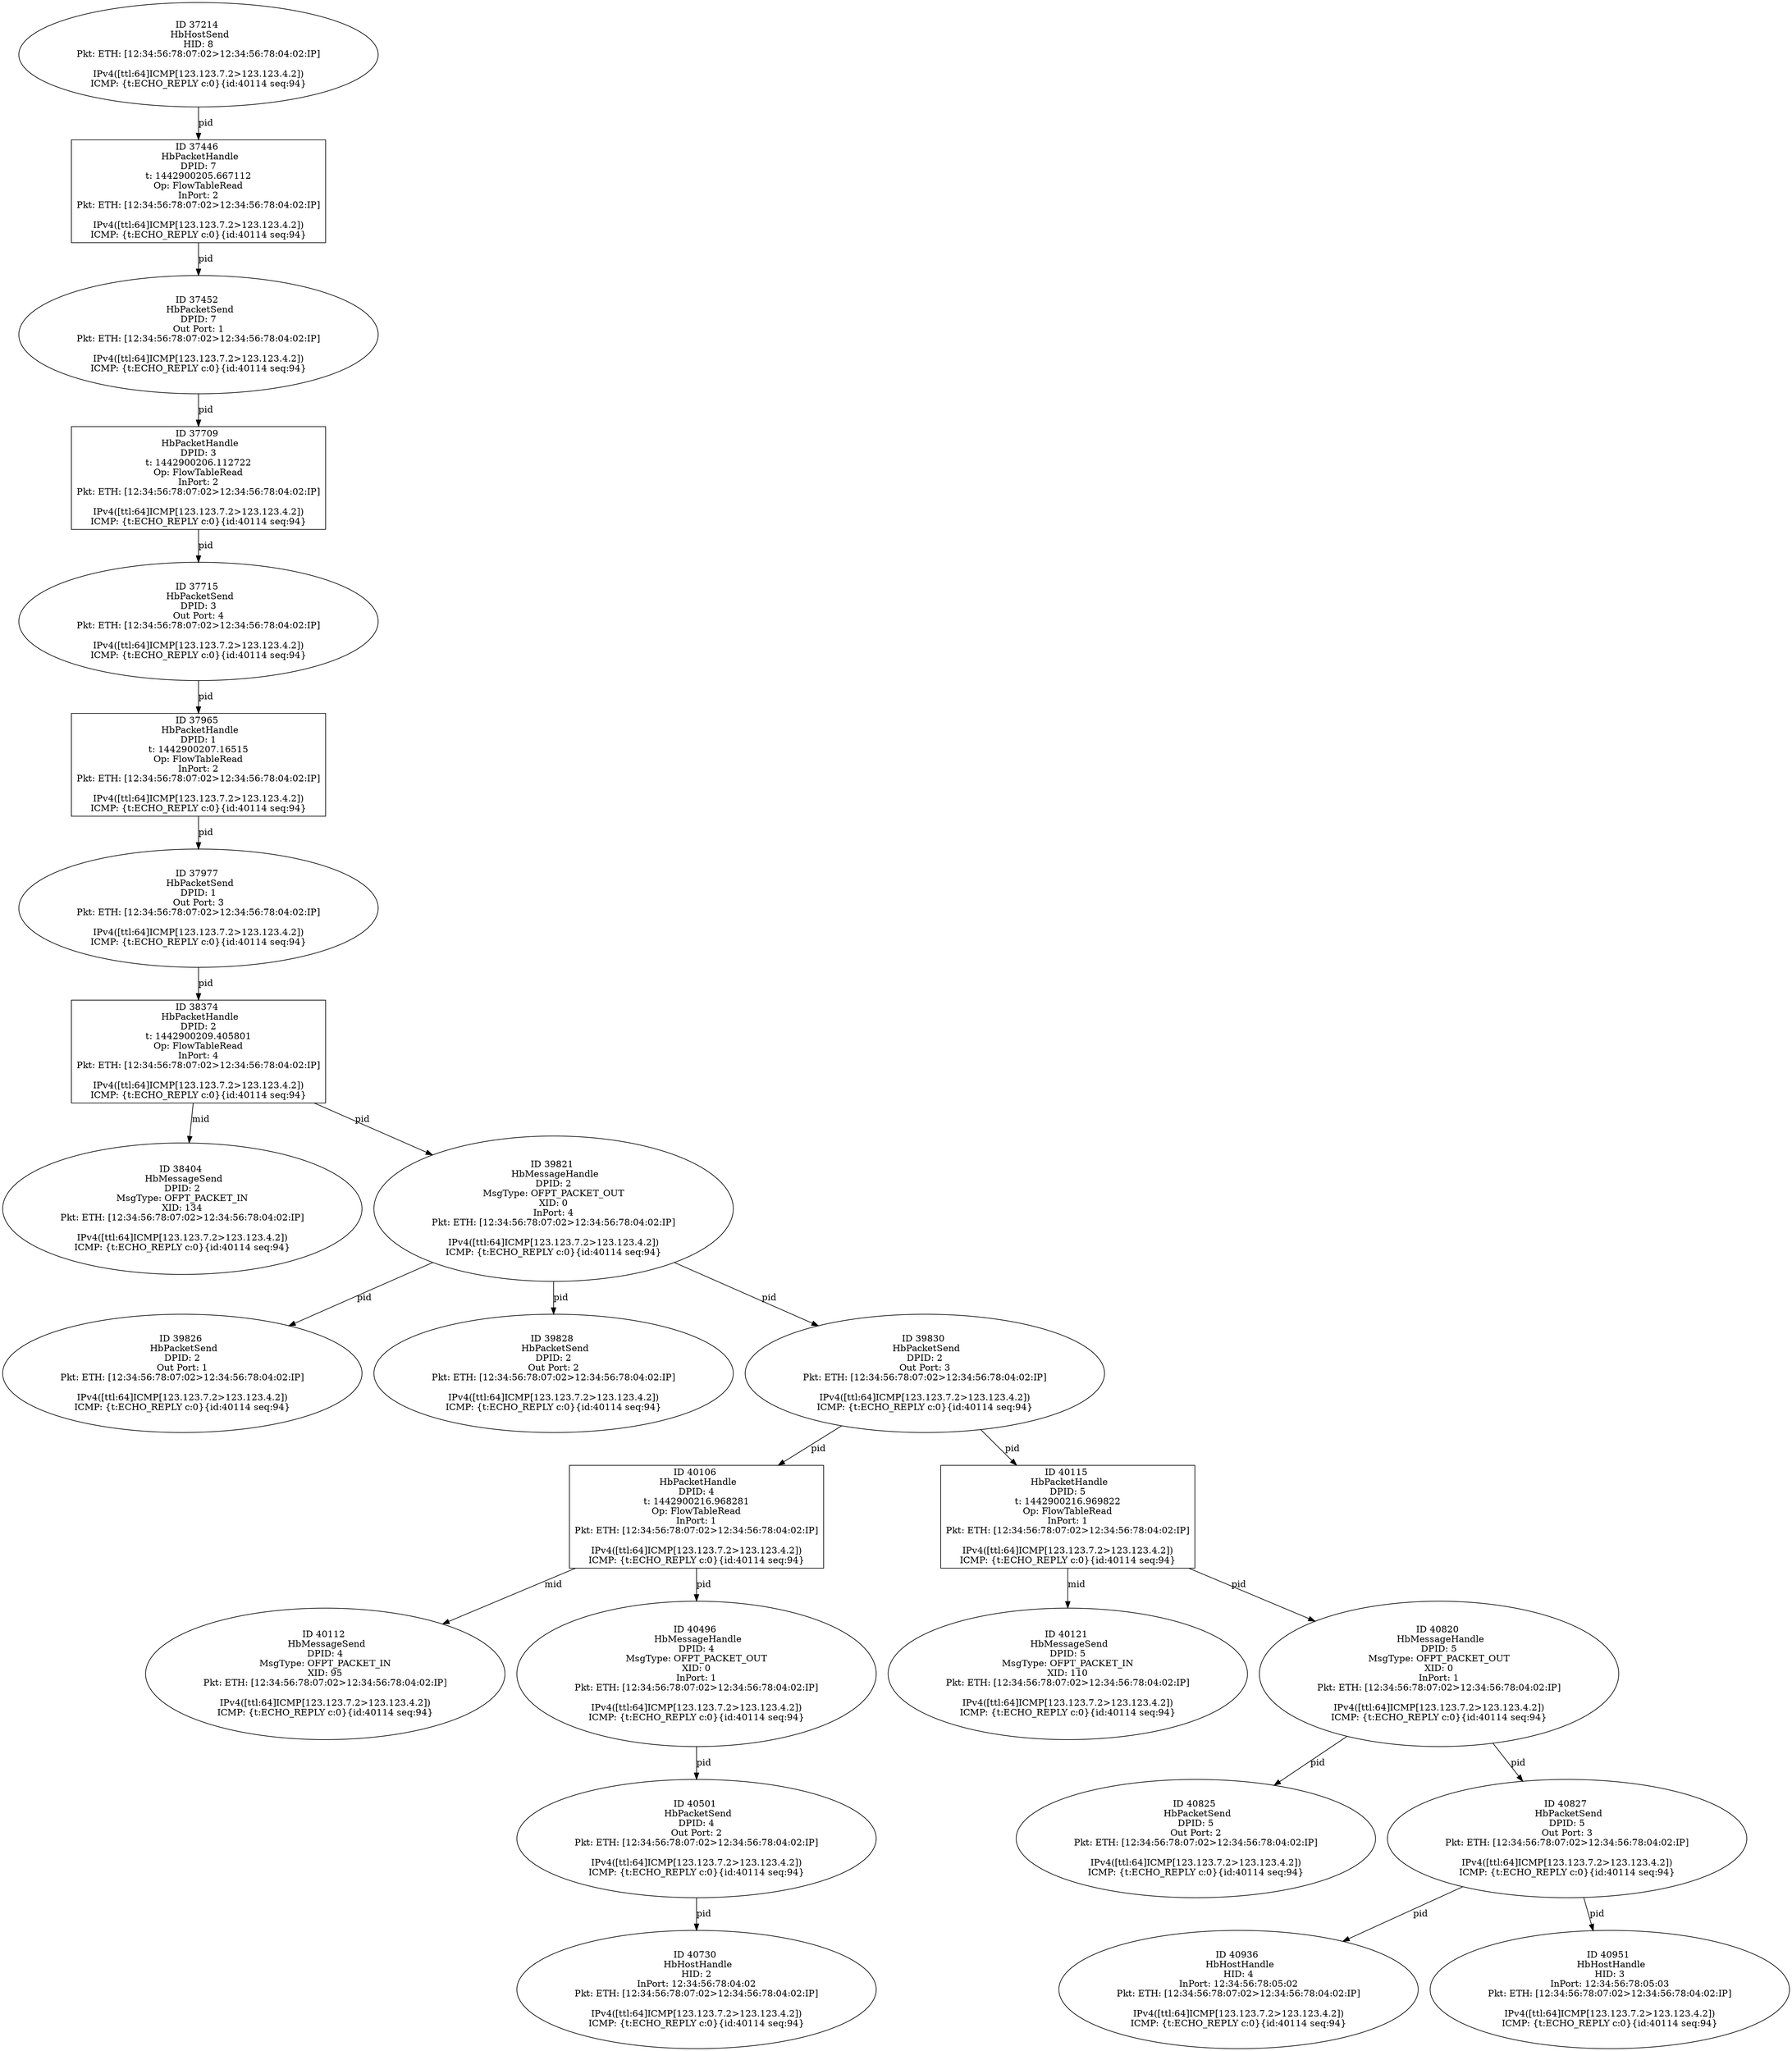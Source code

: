 strict digraph G {
38404 [shape=oval, event=<hb_events.HbMessageSend object at 0x11020bd90>, label="ID 38404 
 HbMessageSend
DPID: 2
MsgType: OFPT_PACKET_IN
XID: 134
Pkt: ETH: [12:34:56:78:07:02>12:34:56:78:04:02:IP]

IPv4([ttl:64]ICMP[123.123.7.2>123.123.4.2])
ICMP: {t:ECHO_REPLY c:0}{id:40114 seq:94}"];
39821 [shape=oval, event=<hb_events.HbMessageHandle object at 0x1107a9cd0>, label="ID 39821 
 HbMessageHandle
DPID: 2
MsgType: OFPT_PACKET_OUT
XID: 0
InPort: 4
Pkt: ETH: [12:34:56:78:07:02>12:34:56:78:04:02:IP]

IPv4([ttl:64]ICMP[123.123.7.2>123.123.4.2])
ICMP: {t:ECHO_REPLY c:0}{id:40114 seq:94}"];
39826 [shape=oval, event=<hb_events.HbPacketSend object at 0x1107b1450>, label="ID 39826 
 HbPacketSend
DPID: 2
Out Port: 1
Pkt: ETH: [12:34:56:78:07:02>12:34:56:78:04:02:IP]

IPv4([ttl:64]ICMP[123.123.7.2>123.123.4.2])
ICMP: {t:ECHO_REPLY c:0}{id:40114 seq:94}"];
39828 [shape=oval, event=<hb_events.HbPacketSend object at 0x1107b1690>, label="ID 39828 
 HbPacketSend
DPID: 2
Out Port: 2
Pkt: ETH: [12:34:56:78:07:02>12:34:56:78:04:02:IP]

IPv4([ttl:64]ICMP[123.123.7.2>123.123.4.2])
ICMP: {t:ECHO_REPLY c:0}{id:40114 seq:94}"];
39830 [shape=oval, event=<hb_events.HbPacketSend object at 0x1107b18d0>, label="ID 39830 
 HbPacketSend
DPID: 2
Out Port: 3
Pkt: ETH: [12:34:56:78:07:02>12:34:56:78:04:02:IP]

IPv4([ttl:64]ICMP[123.123.7.2>123.123.4.2])
ICMP: {t:ECHO_REPLY c:0}{id:40114 seq:94}"];
40730 [shape=oval, event=<hb_events.HbHostHandle object at 0x11093bb90>, label="ID 40730 
 HbHostHandle
HID: 2
InPort: 12:34:56:78:04:02
Pkt: ETH: [12:34:56:78:07:02>12:34:56:78:04:02:IP]

IPv4([ttl:64]ICMP[123.123.7.2>123.123.4.2])
ICMP: {t:ECHO_REPLY c:0}{id:40114 seq:94}"];
40112 [shape=oval, event=<hb_events.HbMessageSend object at 0x110873650>, label="ID 40112 
 HbMessageSend
DPID: 4
MsgType: OFPT_PACKET_IN
XID: 95
Pkt: ETH: [12:34:56:78:07:02>12:34:56:78:04:02:IP]

IPv4([ttl:64]ICMP[123.123.7.2>123.123.4.2])
ICMP: {t:ECHO_REPLY c:0}{id:40114 seq:94}"];
40106 [shape=box, event=<hb_events.HbPacketHandle object at 0x11086ded0>, label="ID 40106 
 HbPacketHandle
DPID: 4
t: 1442900216.968281
Op: FlowTableRead
InPort: 1
Pkt: ETH: [12:34:56:78:07:02>12:34:56:78:04:02:IP]

IPv4([ttl:64]ICMP[123.123.7.2>123.123.4.2])
ICMP: {t:ECHO_REPLY c:0}{id:40114 seq:94}"];
40496 [shape=oval, event=<hb_events.HbMessageHandle object at 0x1108e6b50>, label="ID 40496 
 HbMessageHandle
DPID: 4
MsgType: OFPT_PACKET_OUT
XID: 0
InPort: 1
Pkt: ETH: [12:34:56:78:07:02>12:34:56:78:04:02:IP]

IPv4([ttl:64]ICMP[123.123.7.2>123.123.4.2])
ICMP: {t:ECHO_REPLY c:0}{id:40114 seq:94}"];
40115 [shape=box, event=<hb_events.HbPacketHandle object at 0x110873690>, label="ID 40115 
 HbPacketHandle
DPID: 5
t: 1442900216.969822
Op: FlowTableRead
InPort: 1
Pkt: ETH: [12:34:56:78:07:02>12:34:56:78:04:02:IP]

IPv4([ttl:64]ICMP[123.123.7.2>123.123.4.2])
ICMP: {t:ECHO_REPLY c:0}{id:40114 seq:94}"];
40501 [shape=oval, event=<hb_events.HbPacketSend object at 0x1108ee090>, label="ID 40501 
 HbPacketSend
DPID: 4
Out Port: 2
Pkt: ETH: [12:34:56:78:07:02>12:34:56:78:04:02:IP]

IPv4([ttl:64]ICMP[123.123.7.2>123.123.4.2])
ICMP: {t:ECHO_REPLY c:0}{id:40114 seq:94}"];
40121 [shape=oval, event=<hb_events.HbMessageSend object at 0x110873dd0>, label="ID 40121 
 HbMessageSend
DPID: 5
MsgType: OFPT_PACKET_IN
XID: 110
Pkt: ETH: [12:34:56:78:07:02>12:34:56:78:04:02:IP]

IPv4([ttl:64]ICMP[123.123.7.2>123.123.4.2])
ICMP: {t:ECHO_REPLY c:0}{id:40114 seq:94}"];
37446 [shape=box, event=<hb_events.HbPacketHandle object at 0x10fb9d810>, label="ID 37446 
 HbPacketHandle
DPID: 7
t: 1442900205.667112
Op: FlowTableRead
InPort: 2
Pkt: ETH: [12:34:56:78:07:02>12:34:56:78:04:02:IP]

IPv4([ttl:64]ICMP[123.123.7.2>123.123.4.2])
ICMP: {t:ECHO_REPLY c:0}{id:40114 seq:94}"];
37452 [shape=oval, event=<hb_events.HbPacketSend object at 0x10fb9dfd0>, label="ID 37452 
 HbPacketSend
DPID: 7
Out Port: 1
Pkt: ETH: [12:34:56:78:07:02>12:34:56:78:04:02:IP]

IPv4([ttl:64]ICMP[123.123.7.2>123.123.4.2])
ICMP: {t:ECHO_REPLY c:0}{id:40114 seq:94}"];
37709 [shape=box, event=<hb_events.HbPacketHandle object at 0x10fd24c90>, label="ID 37709 
 HbPacketHandle
DPID: 3
t: 1442900206.112722
Op: FlowTableRead
InPort: 2
Pkt: ETH: [12:34:56:78:07:02>12:34:56:78:04:02:IP]

IPv4([ttl:64]ICMP[123.123.7.2>123.123.4.2])
ICMP: {t:ECHO_REPLY c:0}{id:40114 seq:94}"];
37965 [shape=box, event=<hb_events.HbPacketHandle object at 0x10ff40450>, label="ID 37965 
 HbPacketHandle
DPID: 1
t: 1442900207.16515
Op: FlowTableRead
InPort: 2
Pkt: ETH: [12:34:56:78:07:02>12:34:56:78:04:02:IP]

IPv4([ttl:64]ICMP[123.123.7.2>123.123.4.2])
ICMP: {t:ECHO_REPLY c:0}{id:40114 seq:94}"];
37715 [shape=oval, event=<hb_events.HbPacketSend object at 0x10fd245d0>, label="ID 37715 
 HbPacketSend
DPID: 3
Out Port: 4
Pkt: ETH: [12:34:56:78:07:02>12:34:56:78:04:02:IP]

IPv4([ttl:64]ICMP[123.123.7.2>123.123.4.2])
ICMP: {t:ECHO_REPLY c:0}{id:40114 seq:94}"];
37977 [shape=oval, event=<hb_events.HbPacketSend object at 0x10ff4ed90>, label="ID 37977 
 HbPacketSend
DPID: 1
Out Port: 3
Pkt: ETH: [12:34:56:78:07:02>12:34:56:78:04:02:IP]

IPv4([ttl:64]ICMP[123.123.7.2>123.123.4.2])
ICMP: {t:ECHO_REPLY c:0}{id:40114 seq:94}"];
37214 [shape=oval, event=<hb_events.HbHostSend object at 0x10fa58f10>, label="ID 37214 
 HbHostSend
HID: 8
Pkt: ETH: [12:34:56:78:07:02>12:34:56:78:04:02:IP]

IPv4([ttl:64]ICMP[123.123.7.2>123.123.4.2])
ICMP: {t:ECHO_REPLY c:0}{id:40114 seq:94}"];
38374 [shape=box, event=<hb_events.HbPacketHandle object at 0x11020b610>, label="ID 38374 
 HbPacketHandle
DPID: 2
t: 1442900209.405801
Op: FlowTableRead
InPort: 4
Pkt: ETH: [12:34:56:78:07:02>12:34:56:78:04:02:IP]

IPv4([ttl:64]ICMP[123.123.7.2>123.123.4.2])
ICMP: {t:ECHO_REPLY c:0}{id:40114 seq:94}"];
40936 [shape=oval, event=<hb_events.HbHostHandle object at 0x110988d90>, label="ID 40936 
 HbHostHandle
HID: 4
InPort: 12:34:56:78:05:02
Pkt: ETH: [12:34:56:78:07:02>12:34:56:78:04:02:IP]

IPv4([ttl:64]ICMP[123.123.7.2>123.123.4.2])
ICMP: {t:ECHO_REPLY c:0}{id:40114 seq:94}"];
40820 [shape=oval, event=<hb_events.HbMessageHandle object at 0x110961350>, label="ID 40820 
 HbMessageHandle
DPID: 5
MsgType: OFPT_PACKET_OUT
XID: 0
InPort: 1
Pkt: ETH: [12:34:56:78:07:02>12:34:56:78:04:02:IP]

IPv4([ttl:64]ICMP[123.123.7.2>123.123.4.2])
ICMP: {t:ECHO_REPLY c:0}{id:40114 seq:94}"];
40951 [shape=oval, event=<hb_events.HbHostHandle object at 0x11098e9d0>, label="ID 40951 
 HbHostHandle
HID: 3
InPort: 12:34:56:78:05:03
Pkt: ETH: [12:34:56:78:07:02>12:34:56:78:04:02:IP]

IPv4([ttl:64]ICMP[123.123.7.2>123.123.4.2])
ICMP: {t:ECHO_REPLY c:0}{id:40114 seq:94}"];
40825 [shape=oval, event=<hb_events.HbPacketSend object at 0x110959f90>, label="ID 40825 
 HbPacketSend
DPID: 5
Out Port: 2
Pkt: ETH: [12:34:56:78:07:02>12:34:56:78:04:02:IP]

IPv4([ttl:64]ICMP[123.123.7.2>123.123.4.2])
ICMP: {t:ECHO_REPLY c:0}{id:40114 seq:94}"];
40827 [shape=oval, event=<hb_events.HbPacketSend object at 0x110968050>, label="ID 40827 
 HbPacketSend
DPID: 5
Out Port: 3
Pkt: ETH: [12:34:56:78:07:02>12:34:56:78:04:02:IP]

IPv4([ttl:64]ICMP[123.123.7.2>123.123.4.2])
ICMP: {t:ECHO_REPLY c:0}{id:40114 seq:94}"];
39821 -> 39826  [rel=pid, label=pid];
39821 -> 39828  [rel=pid, label=pid];
39821 -> 39830  [rel=pid, label=pid];
39830 -> 40106  [rel=pid, label=pid];
39830 -> 40115  [rel=pid, label=pid];
40106 -> 40112  [rel=mid, label=mid];
40106 -> 40496  [rel=pid, label=pid];
40496 -> 40501  [rel=pid, label=pid];
40115 -> 40121  [rel=mid, label=mid];
40115 -> 40820  [rel=pid, label=pid];
40501 -> 40730  [rel=pid, label=pid];
37446 -> 37452  [rel=pid, label=pid];
37452 -> 37709  [rel=pid, label=pid];
37965 -> 37977  [rel=pid, label=pid];
37709 -> 37715  [rel=pid, label=pid];
37715 -> 37965  [rel=pid, label=pid];
37977 -> 38374  [rel=pid, label=pid];
37214 -> 37446  [rel=pid, label=pid];
38374 -> 38404  [rel=mid, label=mid];
38374 -> 39821  [rel=pid, label=pid];
40820 -> 40825  [rel=pid, label=pid];
40820 -> 40827  [rel=pid, label=pid];
40827 -> 40936  [rel=pid, label=pid];
40827 -> 40951  [rel=pid, label=pid];
}
